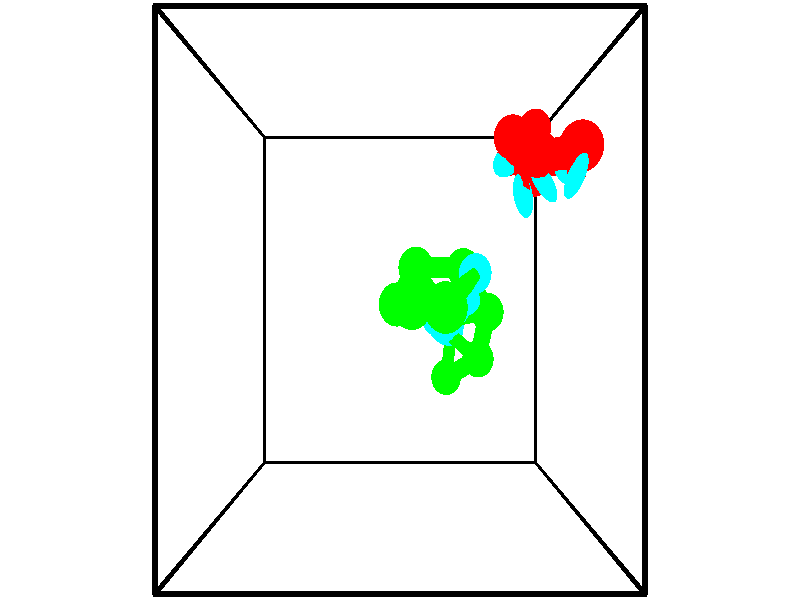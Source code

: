 // switches for output
#declare DRAW_BASES = 1; // possible values are 0, 1; only relevant for DNA ribbons
#declare DRAW_BASES_TYPE = 3; // possible values are 1, 2, 3; only relevant for DNA ribbons
#declare DRAW_FOG = 0; // set to 1 to enable fog

#include "colors.inc"

#include "transforms.inc"
background { rgb <1, 1, 1>}

#default {
   normal{
       ripples 0.25
       frequency 0.20
       turbulence 0.2
       lambda 5
   }
	finish {
		phong 0.1
		phong_size 40.
	}
}

// original window dimensions: 1024x640


// camera settings

camera {
	sky <-0, 1, 0>
	up <-0, 1, 0>
	right 1.6 * <1, 0, 0>
	location <2.5, 2.5, 11.1562>
	look_at <2.5, 2.5, 2.5>
	direction <0, 0, -8.6562>
	angle 67.0682
}


# declare cpy_camera_pos = <2.5, 2.5, 11.1562>;
# if (DRAW_FOG = 1)
fog {
	fog_type 2
	up vnormalize(cpy_camera_pos)
	color rgbt<1,1,1,0.3>
	distance 1e-5
	fog_alt 3e-3
	fog_offset 4
}
# end


// LIGHTS

# declare lum = 6;
global_settings {
	ambient_light rgb lum * <0.05, 0.05, 0.05>
	max_trace_level 15
}# declare cpy_direct_light_amount = 0.25;
light_source
{	1000 * <-1, -1, 1>,
	rgb lum * cpy_direct_light_amount
	parallel
}

light_source
{	1000 * <1, 1, -1>,
	rgb lum * cpy_direct_light_amount
	parallel
}

// strand 0

// nucleotide -1

// particle -1
sphere {
	<4.591474, 3.978246, 4.194627> 0.250000
	pigment { color rgbt <1,0,0,0> }
	no_shadow
}
cylinder {
	<4.466171, 3.763372, 4.507882>,  <4.390990, 3.634448, 4.695835>, 0.100000
	pigment { color rgbt <1,0,0,0> }
	no_shadow
}
cylinder {
	<4.466171, 3.763372, 4.507882>,  <4.591474, 3.978246, 4.194627>, 0.100000
	pigment { color rgbt <1,0,0,0> }
	no_shadow
}

// particle -1
sphere {
	<4.466171, 3.763372, 4.507882> 0.100000
	pigment { color rgbt <1,0,0,0> }
	no_shadow
}
sphere {
	0, 1
	scale<0.080000,0.200000,0.300000>
	matrix <0.879215, -0.475750, 0.025352,
		0.358958, 0.696488, 0.621332,
		-0.313256, -0.537184, 0.783137,
		4.372194, 3.602217, 4.742823>
	pigment { color rgbt <0,1,1,0> }
	no_shadow
}
cylinder {
	<4.231974, 4.036912, 3.551439>,  <4.591474, 3.978246, 4.194627>, 0.130000
	pigment { color rgbt <1,0,0,0> }
	no_shadow
}

// nucleotide -1

// particle -1
sphere {
	<4.231974, 4.036912, 3.551439> 0.250000
	pigment { color rgbt <1,0,0,0> }
	no_shadow
}
cylinder {
	<4.508200, 4.008358, 3.263543>,  <4.673935, 3.991225, 3.090806>, 0.100000
	pigment { color rgbt <1,0,0,0> }
	no_shadow
}
cylinder {
	<4.508200, 4.008358, 3.263543>,  <4.231974, 4.036912, 3.551439>, 0.100000
	pigment { color rgbt <1,0,0,0> }
	no_shadow
}

// particle -1
sphere {
	<4.508200, 4.008358, 3.263543> 0.100000
	pigment { color rgbt <1,0,0,0> }
	no_shadow
}
sphere {
	0, 1
	scale<0.080000,0.200000,0.300000>
	matrix <-0.719732, -0.166150, -0.674077,
		-0.071465, 0.983513, -0.166115,
		0.690564, -0.071386, -0.719740,
		4.715369, 3.986942, 3.047621>
	pigment { color rgbt <0,1,1,0> }
	no_shadow
}
cylinder {
	<4.030136, 4.352365, 2.924538>,  <4.231974, 4.036912, 3.551439>, 0.130000
	pigment { color rgbt <1,0,0,0> }
	no_shadow
}

// nucleotide -1

// particle -1
sphere {
	<4.030136, 4.352365, 2.924538> 0.250000
	pigment { color rgbt <1,0,0,0> }
	no_shadow
}
cylinder {
	<4.301323, 4.082619, 2.807513>,  <4.464035, 3.920771, 2.737298>, 0.100000
	pigment { color rgbt <1,0,0,0> }
	no_shadow
}
cylinder {
	<4.301323, 4.082619, 2.807513>,  <4.030136, 4.352365, 2.924538>, 0.100000
	pigment { color rgbt <1,0,0,0> }
	no_shadow
}

// particle -1
sphere {
	<4.301323, 4.082619, 2.807513> 0.100000
	pigment { color rgbt <1,0,0,0> }
	no_shadow
}
sphere {
	0, 1
	scale<0.080000,0.200000,0.300000>
	matrix <-0.641367, -0.348192, -0.683674,
		0.359178, 0.651149, -0.668578,
		0.677967, -0.674364, -0.292563,
		4.504713, 3.880309, 2.719744>
	pigment { color rgbt <0,1,1,0> }
	no_shadow
}
cylinder {
	<4.282754, 4.407552, 2.160652>,  <4.030136, 4.352365, 2.924538>, 0.130000
	pigment { color rgbt <1,0,0,0> }
	no_shadow
}

// nucleotide -1

// particle -1
sphere {
	<4.282754, 4.407552, 2.160652> 0.250000
	pigment { color rgbt <1,0,0,0> }
	no_shadow
}
cylinder {
	<4.281240, 4.038448, 2.314795>,  <4.280332, 3.816986, 2.407282>, 0.100000
	pigment { color rgbt <1,0,0,0> }
	no_shadow
}
cylinder {
	<4.281240, 4.038448, 2.314795>,  <4.282754, 4.407552, 2.160652>, 0.100000
	pigment { color rgbt <1,0,0,0> }
	no_shadow
}

// particle -1
sphere {
	<4.281240, 4.038448, 2.314795> 0.100000
	pigment { color rgbt <1,0,0,0> }
	no_shadow
}
sphere {
	0, 1
	scale<0.080000,0.200000,0.300000>
	matrix <-0.631527, -0.296585, -0.716387,
		0.775344, -0.246077, -0.581625,
		-0.003785, -0.922759, 0.385360,
		4.280105, 3.761621, 2.430403>
	pigment { color rgbt <0,1,1,0> }
	no_shadow
}
cylinder {
	<4.631047, 4.762649, 1.618691>,  <4.282754, 4.407552, 2.160652>, 0.130000
	pigment { color rgbt <1,0,0,0> }
	no_shadow
}

// nucleotide -1

// particle -1
sphere {
	<4.631047, 4.762649, 1.618691> 0.250000
	pigment { color rgbt <1,0,0,0> }
	no_shadow
}
cylinder {
	<4.434196, 4.570852, 1.328064>,  <4.316086, 4.455774, 1.153688>, 0.100000
	pigment { color rgbt <1,0,0,0> }
	no_shadow
}
cylinder {
	<4.434196, 4.570852, 1.328064>,  <4.631047, 4.762649, 1.618691>, 0.100000
	pigment { color rgbt <1,0,0,0> }
	no_shadow
}

// particle -1
sphere {
	<4.434196, 4.570852, 1.328064> 0.100000
	pigment { color rgbt <1,0,0,0> }
	no_shadow
}
sphere {
	0, 1
	scale<0.080000,0.200000,0.300000>
	matrix <0.378185, 0.633995, -0.674556,
		0.784084, -0.606744, -0.130669,
		-0.492126, -0.479491, -0.726566,
		4.286558, 4.427005, 1.110094>
	pigment { color rgbt <0,1,1,0> }
	no_shadow
}
cylinder {
	<5.070616, 4.480569, 1.049801>,  <4.631047, 4.762649, 1.618691>, 0.130000
	pigment { color rgbt <1,0,0,0> }
	no_shadow
}

// nucleotide -1

// particle -1
sphere {
	<5.070616, 4.480569, 1.049801> 0.250000
	pigment { color rgbt <1,0,0,0> }
	no_shadow
}
cylinder {
	<4.705048, 4.599026, 0.938771>,  <4.485706, 4.670100, 0.872153>, 0.100000
	pigment { color rgbt <1,0,0,0> }
	no_shadow
}
cylinder {
	<4.705048, 4.599026, 0.938771>,  <5.070616, 4.480569, 1.049801>, 0.100000
	pigment { color rgbt <1,0,0,0> }
	no_shadow
}

// particle -1
sphere {
	<4.705048, 4.599026, 0.938771> 0.100000
	pigment { color rgbt <1,0,0,0> }
	no_shadow
}
sphere {
	0, 1
	scale<0.080000,0.200000,0.300000>
	matrix <0.405616, 0.641204, -0.651408,
		-0.014927, -0.707925, -0.706130,
		-0.913922, 0.296141, -0.277575,
		4.430871, 4.687868, 0.855498>
	pigment { color rgbt <0,1,1,0> }
	no_shadow
}
cylinder {
	<4.906900, 4.292417, 0.314043>,  <5.070616, 4.480569, 1.049801>, 0.130000
	pigment { color rgbt <1,0,0,0> }
	no_shadow
}

// nucleotide -1

// particle -1
sphere {
	<4.906900, 4.292417, 0.314043> 0.250000
	pigment { color rgbt <1,0,0,0> }
	no_shadow
}
cylinder {
	<4.736046, 4.626757, 0.451977>,  <4.633533, 4.827360, 0.534738>, 0.100000
	pigment { color rgbt <1,0,0,0> }
	no_shadow
}
cylinder {
	<4.736046, 4.626757, 0.451977>,  <4.906900, 4.292417, 0.314043>, 0.100000
	pigment { color rgbt <1,0,0,0> }
	no_shadow
}

// particle -1
sphere {
	<4.736046, 4.626757, 0.451977> 0.100000
	pigment { color rgbt <1,0,0,0> }
	no_shadow
}
sphere {
	0, 1
	scale<0.080000,0.200000,0.300000>
	matrix <0.492687, 0.534939, -0.686367,
		-0.758165, -0.123276, -0.640304,
		-0.427137, 0.835849, 0.344836,
		4.607905, 4.877511, 0.555428>
	pigment { color rgbt <0,1,1,0> }
	no_shadow
}
cylinder {
	<4.561625, 4.706311, -0.254727>,  <4.906900, 4.292417, 0.314043>, 0.130000
	pigment { color rgbt <1,0,0,0> }
	no_shadow
}

// nucleotide -1

// particle -1
sphere {
	<4.561625, 4.706311, -0.254727> 0.250000
	pigment { color rgbt <1,0,0,0> }
	no_shadow
}
cylinder {
	<4.729542, 4.914730, 0.042536>,  <4.830292, 5.039782, 0.220894>, 0.100000
	pigment { color rgbt <1,0,0,0> }
	no_shadow
}
cylinder {
	<4.729542, 4.914730, 0.042536>,  <4.561625, 4.706311, -0.254727>, 0.100000
	pigment { color rgbt <1,0,0,0> }
	no_shadow
}

// particle -1
sphere {
	<4.729542, 4.914730, 0.042536> 0.100000
	pigment { color rgbt <1,0,0,0> }
	no_shadow
}
sphere {
	0, 1
	scale<0.080000,0.200000,0.300000>
	matrix <0.605565, 0.449113, -0.656954,
		-0.676066, 0.725814, -0.126994,
		0.419792, 0.521048, 0.743158,
		4.855479, 5.071044, 0.265483>
	pigment { color rgbt <0,1,1,0> }
	no_shadow
}
// strand 1

// nucleotide -1

// particle -1
sphere {
	<3.020780, 2.429054, 4.272511> 0.250000
	pigment { color rgbt <0,1,0,0> }
	no_shadow
}
cylinder {
	<3.247458, 2.623554, 4.006454>,  <3.383464, 2.740254, 3.846819>, 0.100000
	pigment { color rgbt <0,1,0,0> }
	no_shadow
}
cylinder {
	<3.247458, 2.623554, 4.006454>,  <3.020780, 2.429054, 4.272511>, 0.100000
	pigment { color rgbt <0,1,0,0> }
	no_shadow
}

// particle -1
sphere {
	<3.247458, 2.623554, 4.006454> 0.100000
	pigment { color rgbt <0,1,0,0> }
	no_shadow
}
sphere {
	0, 1
	scale<0.080000,0.200000,0.300000>
	matrix <-0.504214, -0.433804, -0.746714,
		-0.651633, 0.758534, -0.000659,
		0.566694, 0.486251, -0.665145,
		3.417466, 2.769430, 3.806910>
	pigment { color rgbt <0,1,1,0> }
	no_shadow
}
cylinder {
	<2.647229, 2.440417, 3.674853>,  <3.020780, 2.429054, 4.272511>, 0.130000
	pigment { color rgbt <0,1,0,0> }
	no_shadow
}

// nucleotide -1

// particle -1
sphere {
	<2.647229, 2.440417, 3.674853> 0.250000
	pigment { color rgbt <0,1,0,0> }
	no_shadow
}
cylinder {
	<3.004799, 2.476896, 3.499317>,  <3.219341, 2.498784, 3.393995>, 0.100000
	pigment { color rgbt <0,1,0,0> }
	no_shadow
}
cylinder {
	<3.004799, 2.476896, 3.499317>,  <2.647229, 2.440417, 3.674853>, 0.100000
	pigment { color rgbt <0,1,0,0> }
	no_shadow
}

// particle -1
sphere {
	<3.004799, 2.476896, 3.499317> 0.100000
	pigment { color rgbt <0,1,0,0> }
	no_shadow
}
sphere {
	0, 1
	scale<0.080000,0.200000,0.300000>
	matrix <-0.367653, -0.410840, -0.834291,
		-0.256379, 0.907135, -0.333731,
		0.893925, 0.091197, -0.438841,
		3.272976, 2.504256, 3.367664>
	pigment { color rgbt <0,1,1,0> }
	no_shadow
}
cylinder {
	<2.460406, 2.449120, 2.946591>,  <2.647229, 2.440417, 3.674853>, 0.130000
	pigment { color rgbt <0,1,0,0> }
	no_shadow
}

// nucleotide -1

// particle -1
sphere {
	<2.460406, 2.449120, 2.946591> 0.250000
	pigment { color rgbt <0,1,0,0> }
	no_shadow
}
cylinder {
	<2.855883, 2.412979, 2.898718>,  <3.093169, 2.391294, 2.869995>, 0.100000
	pigment { color rgbt <0,1,0,0> }
	no_shadow
}
cylinder {
	<2.855883, 2.412979, 2.898718>,  <2.460406, 2.449120, 2.946591>, 0.100000
	pigment { color rgbt <0,1,0,0> }
	no_shadow
}

// particle -1
sphere {
	<2.855883, 2.412979, 2.898718> 0.100000
	pigment { color rgbt <0,1,0,0> }
	no_shadow
}
sphere {
	0, 1
	scale<0.080000,0.200000,0.300000>
	matrix <-0.140016, -0.270453, -0.952497,
		0.053692, 0.958484, -0.280045,
		0.988692, -0.090352, -0.119682,
		3.152490, 2.385874, 2.862814>
	pigment { color rgbt <0,1,1,0> }
	no_shadow
}
cylinder {
	<2.727875, 2.889296, 2.470580>,  <2.460406, 2.449120, 2.946591>, 0.130000
	pigment { color rgbt <0,1,0,0> }
	no_shadow
}

// nucleotide -1

// particle -1
sphere {
	<2.727875, 2.889296, 2.470580> 0.250000
	pigment { color rgbt <0,1,0,0> }
	no_shadow
}
cylinder {
	<2.968546, 2.570078, 2.457257>,  <3.112949, 2.378547, 2.449263>, 0.100000
	pigment { color rgbt <0,1,0,0> }
	no_shadow
}
cylinder {
	<2.968546, 2.570078, 2.457257>,  <2.727875, 2.889296, 2.470580>, 0.100000
	pigment { color rgbt <0,1,0,0> }
	no_shadow
}

// particle -1
sphere {
	<2.968546, 2.570078, 2.457257> 0.100000
	pigment { color rgbt <0,1,0,0> }
	no_shadow
}
sphere {
	0, 1
	scale<0.080000,0.200000,0.300000>
	matrix <-0.150033, -0.071961, -0.986059,
		0.784521, 0.598287, -0.163031,
		0.601678, -0.798044, -0.033308,
		3.149049, 2.330665, 2.447264>
	pigment { color rgbt <0,1,1,0> }
	no_shadow
}
cylinder {
	<3.450702, 2.900010, 2.078006>,  <2.727875, 2.889296, 2.470580>, 0.130000
	pigment { color rgbt <0,1,0,0> }
	no_shadow
}

// nucleotide -1

// particle -1
sphere {
	<3.450702, 2.900010, 2.078006> 0.250000
	pigment { color rgbt <0,1,0,0> }
	no_shadow
}
cylinder {
	<3.309377, 2.525946, 2.088156>,  <3.224582, 2.301507, 2.094246>, 0.100000
	pigment { color rgbt <0,1,0,0> }
	no_shadow
}
cylinder {
	<3.309377, 2.525946, 2.088156>,  <3.450702, 2.900010, 2.078006>, 0.100000
	pigment { color rgbt <0,1,0,0> }
	no_shadow
}

// particle -1
sphere {
	<3.309377, 2.525946, 2.088156> 0.100000
	pigment { color rgbt <0,1,0,0> }
	no_shadow
}
sphere {
	0, 1
	scale<0.080000,0.200000,0.300000>
	matrix <0.082733, -0.058251, -0.994868,
		0.931840, -0.349400, 0.097950,
		-0.353313, -0.935161, 0.025374,
		3.203383, 2.245397, 2.095768>
	pigment { color rgbt <0,1,1,0> }
	no_shadow
}
cylinder {
	<3.850527, 2.343186, 1.808668>,  <3.450702, 2.900010, 2.078006>, 0.130000
	pigment { color rgbt <0,1,0,0> }
	no_shadow
}

// nucleotide -1

// particle -1
sphere {
	<3.850527, 2.343186, 1.808668> 0.250000
	pigment { color rgbt <0,1,0,0> }
	no_shadow
}
cylinder {
	<3.459058, 2.275877, 1.761538>,  <3.224176, 2.235491, 1.733259>, 0.100000
	pigment { color rgbt <0,1,0,0> }
	no_shadow
}
cylinder {
	<3.459058, 2.275877, 1.761538>,  <3.850527, 2.343186, 1.808668>, 0.100000
	pigment { color rgbt <0,1,0,0> }
	no_shadow
}

// particle -1
sphere {
	<3.459058, 2.275877, 1.761538> 0.100000
	pigment { color rgbt <0,1,0,0> }
	no_shadow
}
sphere {
	0, 1
	scale<0.080000,0.200000,0.300000>
	matrix <0.116780, 0.016135, -0.993027,
		0.169001, -0.985608, 0.003860,
		-0.978673, -0.168273, -0.117826,
		3.165456, 2.225395, 1.726190>
	pigment { color rgbt <0,1,1,0> }
	no_shadow
}
cylinder {
	<3.757634, 1.709315, 1.414991>,  <3.850527, 2.343186, 1.808668>, 0.130000
	pigment { color rgbt <0,1,0,0> }
	no_shadow
}

// nucleotide -1

// particle -1
sphere {
	<3.757634, 1.709315, 1.414991> 0.250000
	pigment { color rgbt <0,1,0,0> }
	no_shadow
}
cylinder {
	<3.436294, 1.941816, 1.363190>,  <3.243489, 2.081317, 1.332109>, 0.100000
	pigment { color rgbt <0,1,0,0> }
	no_shadow
}
cylinder {
	<3.436294, 1.941816, 1.363190>,  <3.757634, 1.709315, 1.414991>, 0.100000
	pigment { color rgbt <0,1,0,0> }
	no_shadow
}

// particle -1
sphere {
	<3.436294, 1.941816, 1.363190> 0.100000
	pigment { color rgbt <0,1,0,0> }
	no_shadow
}
sphere {
	0, 1
	scale<0.080000,0.200000,0.300000>
	matrix <0.182531, 0.033345, -0.982634,
		-0.566841, -0.813040, -0.132884,
		-0.803352, 0.581252, -0.129503,
		3.195288, 2.116192, 1.324339>
	pigment { color rgbt <0,1,1,0> }
	no_shadow
}
cylinder {
	<3.280440, 1.409193, 0.918924>,  <3.757634, 1.709315, 1.414991>, 0.130000
	pigment { color rgbt <0,1,0,0> }
	no_shadow
}

// nucleotide -1

// particle -1
sphere {
	<3.280440, 1.409193, 0.918924> 0.250000
	pigment { color rgbt <0,1,0,0> }
	no_shadow
}
cylinder {
	<3.337082, 1.805162, 0.919306>,  <3.371067, 2.042744, 0.919536>, 0.100000
	pigment { color rgbt <0,1,0,0> }
	no_shadow
}
cylinder {
	<3.337082, 1.805162, 0.919306>,  <3.280440, 1.409193, 0.918924>, 0.100000
	pigment { color rgbt <0,1,0,0> }
	no_shadow
}

// particle -1
sphere {
	<3.337082, 1.805162, 0.919306> 0.100000
	pigment { color rgbt <0,1,0,0> }
	no_shadow
}
sphere {
	0, 1
	scale<0.080000,0.200000,0.300000>
	matrix <0.319805, -0.044833, -0.946422,
		-0.936842, 0.134324, -0.322931,
		0.141606, 0.989923, 0.000956,
		3.379564, 2.102139, 0.919593>
	pigment { color rgbt <0,1,1,0> }
	no_shadow
}
// box output
cylinder {
	<0.000000, 0.000000, 0.000000>,  <5.000000, 0.000000, 0.000000>, 0.025000
	pigment { color rgbt <0,0,0,0> }
	no_shadow
}
cylinder {
	<0.000000, 0.000000, 0.000000>,  <0.000000, 5.000000, 0.000000>, 0.025000
	pigment { color rgbt <0,0,0,0> }
	no_shadow
}
cylinder {
	<0.000000, 0.000000, 0.000000>,  <0.000000, 0.000000, 5.000000>, 0.025000
	pigment { color rgbt <0,0,0,0> }
	no_shadow
}
cylinder {
	<5.000000, 5.000000, 5.000000>,  <0.000000, 5.000000, 5.000000>, 0.025000
	pigment { color rgbt <0,0,0,0> }
	no_shadow
}
cylinder {
	<5.000000, 5.000000, 5.000000>,  <5.000000, 0.000000, 5.000000>, 0.025000
	pigment { color rgbt <0,0,0,0> }
	no_shadow
}
cylinder {
	<5.000000, 5.000000, 5.000000>,  <5.000000, 5.000000, 0.000000>, 0.025000
	pigment { color rgbt <0,0,0,0> }
	no_shadow
}
cylinder {
	<0.000000, 0.000000, 5.000000>,  <0.000000, 5.000000, 5.000000>, 0.025000
	pigment { color rgbt <0,0,0,0> }
	no_shadow
}
cylinder {
	<0.000000, 0.000000, 5.000000>,  <5.000000, 0.000000, 5.000000>, 0.025000
	pigment { color rgbt <0,0,0,0> }
	no_shadow
}
cylinder {
	<5.000000, 5.000000, 0.000000>,  <0.000000, 5.000000, 0.000000>, 0.025000
	pigment { color rgbt <0,0,0,0> }
	no_shadow
}
cylinder {
	<5.000000, 5.000000, 0.000000>,  <5.000000, 0.000000, 0.000000>, 0.025000
	pigment { color rgbt <0,0,0,0> }
	no_shadow
}
cylinder {
	<5.000000, 0.000000, 5.000000>,  <5.000000, 0.000000, 0.000000>, 0.025000
	pigment { color rgbt <0,0,0,0> }
	no_shadow
}
cylinder {
	<0.000000, 5.000000, 0.000000>,  <0.000000, 5.000000, 5.000000>, 0.025000
	pigment { color rgbt <0,0,0,0> }
	no_shadow
}
// end of box output
